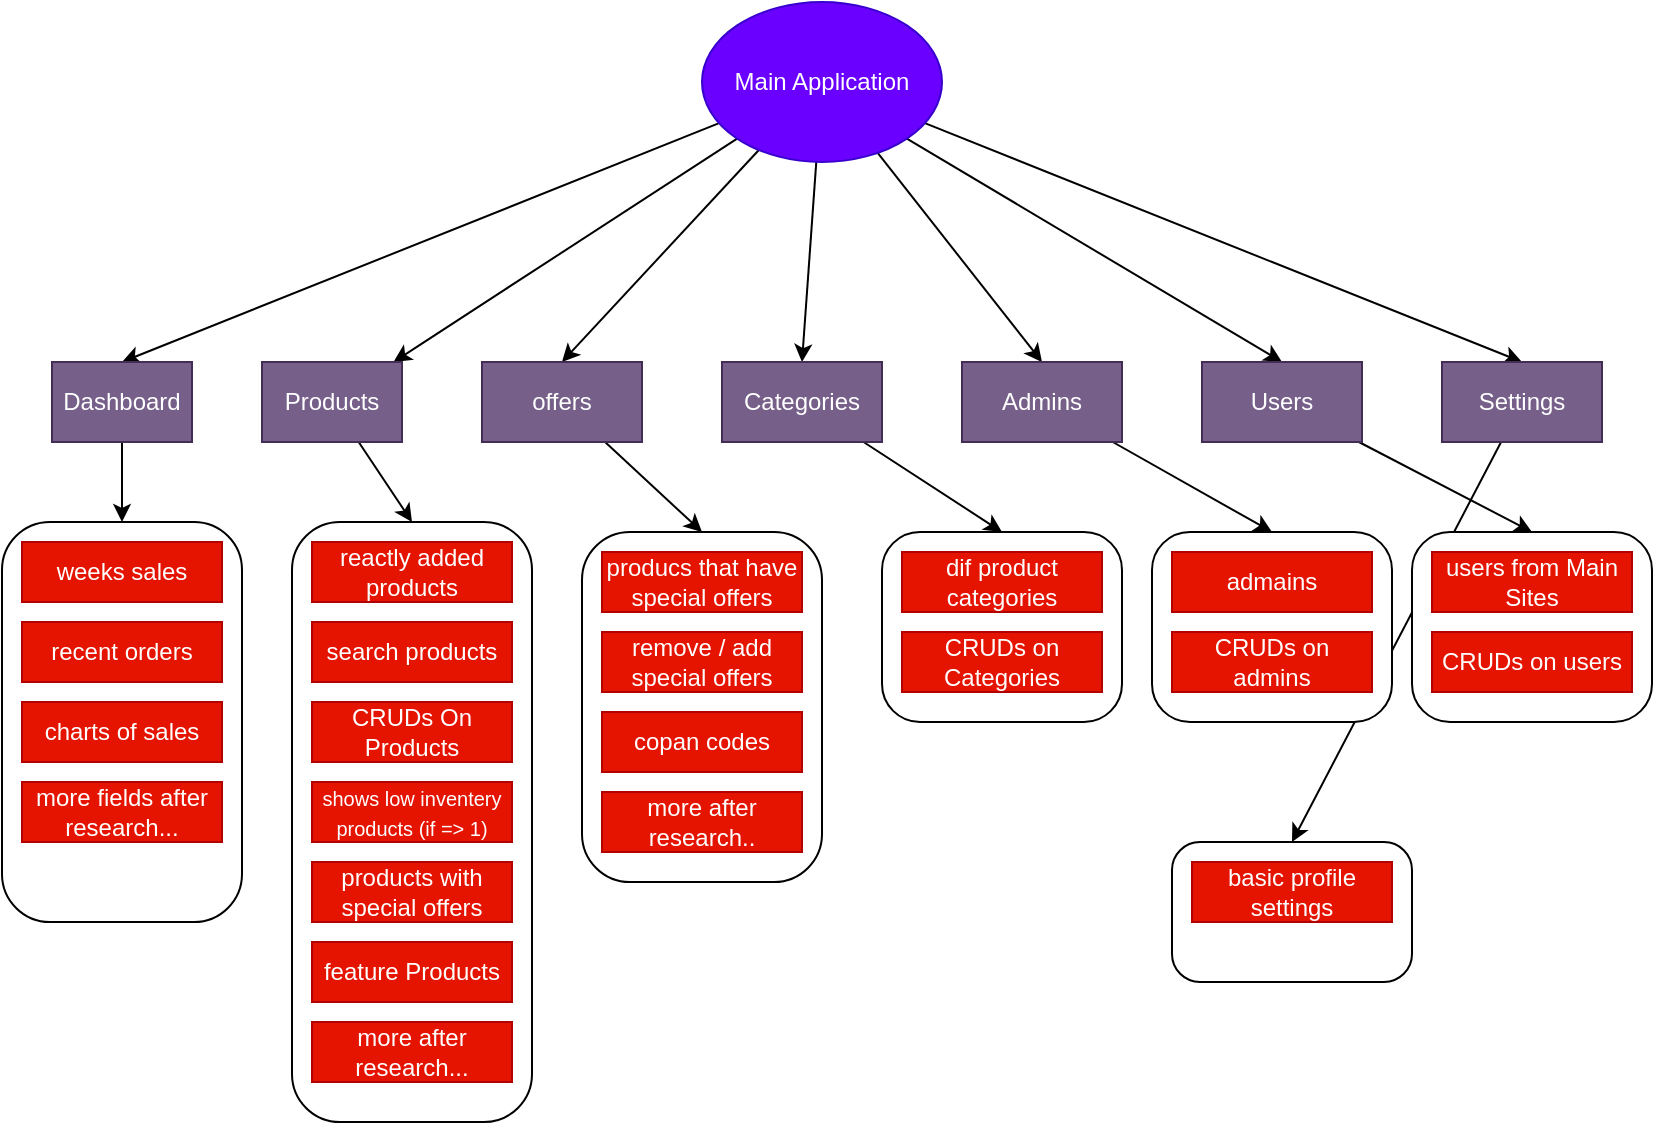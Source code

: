 <mxfile>
    <diagram id="CBJchcu9biCFpr7hSzq9" name="Page-1">
        <mxGraphModel dx="574" dy="1759" grid="1" gridSize="10" guides="1" tooltips="1" connect="1" arrows="1" fold="1" page="1" pageScale="1" pageWidth="850" pageHeight="1100" math="0" shadow="0">
            <root>
                <mxCell id="0"/>
                <mxCell id="1" parent="0"/>
                <mxCell id="3" style="edgeStyle=none;html=1;entryX=0.5;entryY=0;entryDx=0;entryDy=0;" parent="1" source="2" target="12" edge="1">
                    <mxGeometry relative="1" as="geometry">
                        <mxPoint x="268" y="-660" as="targetPoint"/>
                    </mxGeometry>
                </mxCell>
                <mxCell id="4" style="edgeStyle=none;html=1;exitX=1;exitY=1;exitDx=0;exitDy=0;entryX=0.5;entryY=0;entryDx=0;entryDy=0;" parent="1" source="2" target="15" edge="1">
                    <mxGeometry relative="1" as="geometry">
                        <mxPoint x="658" y="-660" as="targetPoint"/>
                    </mxGeometry>
                </mxCell>
                <mxCell id="5" style="edgeStyle=none;html=1;exitX=0;exitY=1;exitDx=0;exitDy=0;" parent="1" source="2" target="11" edge="1">
                    <mxGeometry relative="1" as="geometry">
                        <mxPoint x="148" y="-680" as="targetPoint"/>
                    </mxGeometry>
                </mxCell>
                <mxCell id="9" style="edgeStyle=none;html=1;entryX=0.5;entryY=0;entryDx=0;entryDy=0;" parent="1" source="2" target="14" edge="1">
                    <mxGeometry relative="1" as="geometry">
                        <mxPoint x="518" y="-660" as="targetPoint"/>
                    </mxGeometry>
                </mxCell>
                <mxCell id="10" style="edgeStyle=none;html=1;entryX=0.5;entryY=0;entryDx=0;entryDy=0;" parent="1" source="2" target="13" edge="1">
                    <mxGeometry relative="1" as="geometry">
                        <mxPoint x="358" y="-660" as="targetPoint"/>
                    </mxGeometry>
                </mxCell>
                <mxCell id="16" style="edgeStyle=none;html=1;entryX=0.5;entryY=0;entryDx=0;entryDy=0;" parent="1" source="2" target="17" edge="1">
                    <mxGeometry relative="1" as="geometry">
                        <mxPoint x="718" y="-620" as="targetPoint"/>
                    </mxGeometry>
                </mxCell>
                <mxCell id="22" style="edgeStyle=none;html=1;entryX=0.5;entryY=0;entryDx=0;entryDy=0;" parent="1" source="2" target="23" edge="1">
                    <mxGeometry relative="1" as="geometry">
                        <mxPoint x="98" y="-620" as="targetPoint"/>
                    </mxGeometry>
                </mxCell>
                <mxCell id="2" value="Main Application&lt;br&gt;" style="ellipse;whiteSpace=wrap;html=1;fillColor=#6a00ff;fontColor=#ffffff;strokeColor=#3700CC;" parent="1" vertex="1">
                    <mxGeometry x="363" y="-900" width="120" height="80" as="geometry"/>
                </mxCell>
                <mxCell id="32" style="edgeStyle=none;html=1;entryX=0.5;entryY=0;entryDx=0;entryDy=0;" parent="1" source="11" target="27" edge="1">
                    <mxGeometry relative="1" as="geometry"/>
                </mxCell>
                <mxCell id="11" value="Products" style="rounded=0;whiteSpace=wrap;html=1;fillColor=#76608a;fontColor=#ffffff;strokeColor=#432D57;" parent="1" vertex="1">
                    <mxGeometry x="143" y="-720" width="70" height="40" as="geometry"/>
                </mxCell>
                <mxCell id="42" style="edgeStyle=none;html=1;fontSize=10;entryX=0.5;entryY=0;entryDx=0;entryDy=0;" parent="1" source="12" target="37" edge="1">
                    <mxGeometry relative="1" as="geometry"/>
                </mxCell>
                <mxCell id="12" value="offers" style="rounded=0;whiteSpace=wrap;html=1;fillColor=#76608a;fontColor=#ffffff;strokeColor=#432D57;" parent="1" vertex="1">
                    <mxGeometry x="253" y="-720" width="80" height="40" as="geometry"/>
                </mxCell>
                <mxCell id="48" style="edgeStyle=none;html=1;entryX=0.5;entryY=0;entryDx=0;entryDy=0;fontSize=10;" parent="1" source="13" target="43" edge="1">
                    <mxGeometry relative="1" as="geometry"/>
                </mxCell>
                <mxCell id="13" value="Categories" style="rounded=0;whiteSpace=wrap;html=1;fillColor=#76608a;fontColor=#ffffff;strokeColor=#432D57;" parent="1" vertex="1">
                    <mxGeometry x="373" y="-720" width="80" height="40" as="geometry"/>
                </mxCell>
                <mxCell id="52" style="edgeStyle=none;html=1;fontSize=10;entryX=0.5;entryY=0;entryDx=0;entryDy=0;" parent="1" source="14" target="49" edge="1">
                    <mxGeometry relative="1" as="geometry"/>
                </mxCell>
                <mxCell id="14" value="Admins" style="rounded=0;whiteSpace=wrap;html=1;fillColor=#76608a;fontColor=#ffffff;strokeColor=#432D57;" parent="1" vertex="1">
                    <mxGeometry x="493" y="-720" width="80" height="40" as="geometry"/>
                </mxCell>
                <mxCell id="56" style="edgeStyle=none;html=1;entryX=0.5;entryY=0;entryDx=0;entryDy=0;fontSize=10;" parent="1" source="15" target="53" edge="1">
                    <mxGeometry relative="1" as="geometry"/>
                </mxCell>
                <mxCell id="15" value="Users" style="rounded=0;whiteSpace=wrap;html=1;fillColor=#76608a;fontColor=#ffffff;strokeColor=#432D57;" parent="1" vertex="1">
                    <mxGeometry x="613" y="-720" width="80" height="40" as="geometry"/>
                </mxCell>
                <mxCell id="60" style="edgeStyle=none;html=1;entryX=0.5;entryY=0;entryDx=0;entryDy=0;fontSize=10;" parent="1" source="17" target="57" edge="1">
                    <mxGeometry relative="1" as="geometry"/>
                </mxCell>
                <mxCell id="17" value="Settings" style="rounded=0;whiteSpace=wrap;html=1;fillColor=#76608a;fontColor=#ffffff;strokeColor=#432D57;" parent="1" vertex="1">
                    <mxGeometry x="733" y="-720" width="80" height="40" as="geometry"/>
                </mxCell>
                <mxCell id="19" value="" style="rounded=1;whiteSpace=wrap;html=1;arcSize=20;" parent="1" vertex="1">
                    <mxGeometry x="13" y="-640" width="120" height="200" as="geometry"/>
                </mxCell>
                <mxCell id="20" value="weeks sales" style="rounded=0;whiteSpace=wrap;html=1;fillColor=#e51400;fontColor=#ffffff;strokeColor=#B20000;" parent="1" vertex="1">
                    <mxGeometry x="23" y="-630" width="100" height="30" as="geometry"/>
                </mxCell>
                <mxCell id="21" value="recent orders" style="rounded=0;whiteSpace=wrap;html=1;fillColor=#e51400;fontColor=#ffffff;strokeColor=#B20000;" parent="1" vertex="1">
                    <mxGeometry x="23" y="-590" width="100" height="30" as="geometry"/>
                </mxCell>
                <mxCell id="24" style="edgeStyle=none;html=1;" parent="1" source="23" target="19" edge="1">
                    <mxGeometry relative="1" as="geometry"/>
                </mxCell>
                <mxCell id="23" value="Dashboard" style="rounded=0;whiteSpace=wrap;html=1;fillColor=#76608a;fontColor=#ffffff;strokeColor=#432D57;" parent="1" vertex="1">
                    <mxGeometry x="38" y="-720" width="70" height="40" as="geometry"/>
                </mxCell>
                <mxCell id="25" value="charts of sales" style="rounded=0;whiteSpace=wrap;html=1;fillColor=#e51400;fontColor=#ffffff;strokeColor=#B20000;" parent="1" vertex="1">
                    <mxGeometry x="23" y="-550" width="100" height="30" as="geometry"/>
                </mxCell>
                <mxCell id="26" value="more fields after research..." style="rounded=0;whiteSpace=wrap;html=1;fillColor=#e51400;fontColor=#ffffff;strokeColor=#B20000;" parent="1" vertex="1">
                    <mxGeometry x="23" y="-510" width="100" height="30" as="geometry"/>
                </mxCell>
                <mxCell id="27" value="" style="rounded=1;whiteSpace=wrap;html=1;arcSize=20;" parent="1" vertex="1">
                    <mxGeometry x="158" y="-640" width="120" height="300" as="geometry"/>
                </mxCell>
                <mxCell id="28" value="reactly added products" style="rounded=0;whiteSpace=wrap;html=1;fillColor=#e51400;fontColor=#ffffff;strokeColor=#B20000;" parent="1" vertex="1">
                    <mxGeometry x="168" y="-630" width="100" height="30" as="geometry"/>
                </mxCell>
                <mxCell id="29" value="search products" style="rounded=0;whiteSpace=wrap;html=1;fillColor=#e51400;fontColor=#ffffff;strokeColor=#B20000;" parent="1" vertex="1">
                    <mxGeometry x="168" y="-590" width="100" height="30" as="geometry"/>
                </mxCell>
                <mxCell id="30" value="CRUDs On Products" style="rounded=0;whiteSpace=wrap;html=1;fillColor=#e51400;fontColor=#ffffff;strokeColor=#B20000;" parent="1" vertex="1">
                    <mxGeometry x="168" y="-550" width="100" height="30" as="geometry"/>
                </mxCell>
                <mxCell id="31" value="&lt;font style=&quot;font-size: 10px;&quot;&gt;shows low inventery products (if =&amp;gt; 1)&lt;/font&gt;" style="rounded=0;whiteSpace=wrap;html=1;fillColor=#e51400;fontColor=#ffffff;strokeColor=#B20000;" parent="1" vertex="1">
                    <mxGeometry x="168" y="-510" width="100" height="30" as="geometry"/>
                </mxCell>
                <mxCell id="33" value="products with special offers" style="rounded=0;whiteSpace=wrap;html=1;fillColor=#e51400;fontColor=#ffffff;strokeColor=#B20000;" parent="1" vertex="1">
                    <mxGeometry x="168" y="-470" width="100" height="30" as="geometry"/>
                </mxCell>
                <mxCell id="34" value="feature Products" style="rounded=0;whiteSpace=wrap;html=1;fillColor=#e51400;fontColor=#ffffff;strokeColor=#B20000;" parent="1" vertex="1">
                    <mxGeometry x="168" y="-430" width="100" height="30" as="geometry"/>
                </mxCell>
                <mxCell id="36" value="more after research..." style="rounded=0;whiteSpace=wrap;html=1;fillColor=#e51400;fontColor=#ffffff;strokeColor=#B20000;" parent="1" vertex="1">
                    <mxGeometry x="168" y="-390" width="100" height="30" as="geometry"/>
                </mxCell>
                <mxCell id="37" value="" style="rounded=1;whiteSpace=wrap;html=1;arcSize=20;" parent="1" vertex="1">
                    <mxGeometry x="303" y="-635" width="120" height="175" as="geometry"/>
                </mxCell>
                <mxCell id="38" value="producs that have special offers" style="rounded=0;whiteSpace=wrap;html=1;fillColor=#e51400;fontColor=#ffffff;strokeColor=#B20000;" parent="1" vertex="1">
                    <mxGeometry x="313" y="-625" width="100" height="30" as="geometry"/>
                </mxCell>
                <mxCell id="39" value="&lt;p style=&quot;line-height: 120%;&quot;&gt;remove / add special offers&lt;/p&gt;" style="rounded=0;whiteSpace=wrap;html=1;fillColor=#e51400;fontColor=#ffffff;strokeColor=#B20000;" parent="1" vertex="1">
                    <mxGeometry x="313" y="-585" width="100" height="30" as="geometry"/>
                </mxCell>
                <mxCell id="40" value="copan codes" style="rounded=0;whiteSpace=wrap;html=1;fillColor=#e51400;fontColor=#ffffff;strokeColor=#B20000;" parent="1" vertex="1">
                    <mxGeometry x="313" y="-545" width="100" height="30" as="geometry"/>
                </mxCell>
                <mxCell id="41" value="more after research.." style="rounded=0;whiteSpace=wrap;html=1;fillColor=#e51400;fontColor=#ffffff;strokeColor=#B20000;" parent="1" vertex="1">
                    <mxGeometry x="313" y="-505" width="100" height="30" as="geometry"/>
                </mxCell>
                <mxCell id="43" value="" style="rounded=1;whiteSpace=wrap;html=1;arcSize=20;" parent="1" vertex="1">
                    <mxGeometry x="453" y="-635" width="120" height="95" as="geometry"/>
                </mxCell>
                <mxCell id="44" value="dif product categories" style="rounded=0;whiteSpace=wrap;html=1;fillColor=#e51400;fontColor=#ffffff;strokeColor=#B20000;" parent="1" vertex="1">
                    <mxGeometry x="463" y="-625" width="100" height="30" as="geometry"/>
                </mxCell>
                <mxCell id="45" value="&lt;p style=&quot;line-height: 120%;&quot;&gt;CRUDs on Categories&lt;/p&gt;" style="rounded=0;whiteSpace=wrap;html=1;fillColor=#e51400;fontColor=#ffffff;strokeColor=#B20000;" parent="1" vertex="1">
                    <mxGeometry x="463" y="-585" width="100" height="30" as="geometry"/>
                </mxCell>
                <mxCell id="49" value="" style="rounded=1;whiteSpace=wrap;html=1;arcSize=20;" parent="1" vertex="1">
                    <mxGeometry x="588" y="-635" width="120" height="95" as="geometry"/>
                </mxCell>
                <mxCell id="50" value="admains" style="rounded=0;whiteSpace=wrap;html=1;fillColor=#e51400;fontColor=#ffffff;strokeColor=#B20000;" parent="1" vertex="1">
                    <mxGeometry x="598" y="-625" width="100" height="30" as="geometry"/>
                </mxCell>
                <mxCell id="51" value="&lt;p style=&quot;line-height: 120%;&quot;&gt;CRUDs on admins&lt;/p&gt;" style="rounded=0;whiteSpace=wrap;html=1;fillColor=#e51400;fontColor=#ffffff;strokeColor=#B20000;" parent="1" vertex="1">
                    <mxGeometry x="598" y="-585" width="100" height="30" as="geometry"/>
                </mxCell>
                <mxCell id="53" value="" style="rounded=1;whiteSpace=wrap;html=1;arcSize=20;" parent="1" vertex="1">
                    <mxGeometry x="718" y="-635" width="120" height="95" as="geometry"/>
                </mxCell>
                <mxCell id="54" value="users from Main Sites" style="rounded=0;whiteSpace=wrap;html=1;fillColor=#e51400;fontColor=#ffffff;strokeColor=#B20000;" parent="1" vertex="1">
                    <mxGeometry x="728" y="-625" width="100" height="30" as="geometry"/>
                </mxCell>
                <mxCell id="55" value="&lt;p style=&quot;line-height: 120%;&quot;&gt;CRUDs on users&lt;/p&gt;" style="rounded=0;whiteSpace=wrap;html=1;fillColor=#e51400;fontColor=#ffffff;strokeColor=#B20000;" parent="1" vertex="1">
                    <mxGeometry x="728" y="-585" width="100" height="30" as="geometry"/>
                </mxCell>
                <mxCell id="57" value="" style="rounded=1;whiteSpace=wrap;html=1;arcSize=20;" parent="1" vertex="1">
                    <mxGeometry x="598" y="-480" width="120" height="70" as="geometry"/>
                </mxCell>
                <mxCell id="58" value="basic profile settings" style="rounded=0;whiteSpace=wrap;html=1;fillColor=#e51400;fontColor=#ffffff;strokeColor=#B20000;" parent="1" vertex="1">
                    <mxGeometry x="608" y="-470" width="100" height="30" as="geometry"/>
                </mxCell>
            </root>
        </mxGraphModel>
    </diagram>
    <diagram id="1lpI_si6nV1-yk63kEwp" name="Page-2">
        <mxGraphModel dx="574" dy="659" grid="1" gridSize="10" guides="1" tooltips="1" connect="1" arrows="1" fold="1" page="1" pageScale="1" pageWidth="850" pageHeight="1100" math="0" shadow="0">
            <root>
                <mxCell id="0"/>
                <mxCell id="1" parent="0"/>
                <mxCell id="TsuyNeJBnMlfmrbfiwAa-9" value="" style="swimlane;startSize=20;horizontal=0;childLayout=treeLayout;horizontalTree=1;resizable=0;containerType=tree;fontSize=12;fillColor=none;strokeColor=#0F1D08;" parent="1" vertex="1">
                    <mxGeometry x="90" y="170" width="730" height="160" as="geometry"/>
                </mxCell>
                <mxCell id="TsuyNeJBnMlfmrbfiwAa-11" value="description" style="whiteSpace=wrap;html=1;fontSize=18;" parent="TsuyNeJBnMlfmrbfiwAa-9" vertex="1">
                    <mxGeometry x="230" y="10" width="100" height="40" as="geometry"/>
                </mxCell>
                <mxCell id="TsuyNeJBnMlfmrbfiwAa-13" value="price" style="whiteSpace=wrap;html=1;fontSize=18;" parent="TsuyNeJBnMlfmrbfiwAa-9" vertex="1">
                    <mxGeometry x="230" y="90" width="100" height="40" as="geometry"/>
                </mxCell>
                <mxCell id="TsuyNeJBnMlfmrbfiwAa-44" value="string, required,&amp;nbsp;" style="whiteSpace=wrap;html=1;fontSize=18;align=center;" parent="TsuyNeJBnMlfmrbfiwAa-9" vertex="1">
                    <mxGeometry x="360" y="10" width="370" height="40" as="geometry"/>
                </mxCell>
                <mxCell id="TsuyNeJBnMlfmrbfiwAa-47" value="number, required,&amp;nbsp;" style="whiteSpace=wrap;html=1;fontSize=18;align=center;" parent="TsuyNeJBnMlfmrbfiwAa-9" vertex="1">
                    <mxGeometry x="360" y="90" width="370" height="40" as="geometry"/>
                </mxCell>
                <mxCell id="TsuyNeJBnMlfmrbfiwAa-17" style="edgeStyle=elbowEdgeStyle;html=1;fontSize=18;entryX=0;entryY=0.5;entryDx=0;entryDy=0;" parent="1" source="TsuyNeJBnMlfmrbfiwAa-10" target="TsuyNeJBnMlfmrbfiwAa-22" edge="1">
                    <mxGeometry relative="1" as="geometry">
                        <mxPoint x="280" y="150" as="targetPoint"/>
                    </mxGeometry>
                </mxCell>
                <mxCell id="TsuyNeJBnMlfmrbfiwAa-18" style="edgeStyle=elbowEdgeStyle;html=1;fontSize=18;entryX=0;entryY=0.5;entryDx=0;entryDy=0;" parent="1" source="TsuyNeJBnMlfmrbfiwAa-10" target="TsuyNeJBnMlfmrbfiwAa-19" edge="1">
                    <mxGeometry relative="1" as="geometry">
                        <mxPoint x="280" y="370" as="targetPoint"/>
                    </mxGeometry>
                </mxCell>
                <mxCell id="TsuyNeJBnMlfmrbfiwAa-19" value="stock" style="whiteSpace=wrap;html=1;fontSize=18;" parent="1" vertex="1">
                    <mxGeometry x="320" y="340" width="100" height="40" as="geometry"/>
                </mxCell>
                <mxCell id="TsuyNeJBnMlfmrbfiwAa-24" style="edgeStyle=elbowEdgeStyle;html=1;entryX=0;entryY=0.5;entryDx=0;entryDy=0;fontSize=18;fontColor=#050304;" parent="1" source="TsuyNeJBnMlfmrbfiwAa-10" target="TsuyNeJBnMlfmrbfiwAa-23" edge="1">
                    <mxGeometry relative="1" as="geometry"/>
                </mxCell>
                <mxCell id="TsuyNeJBnMlfmrbfiwAa-26" style="edgeStyle=elbowEdgeStyle;html=1;fontSize=18;fontColor=#050304;entryX=0;entryY=0.5;entryDx=0;entryDy=0;" parent="1" source="TsuyNeJBnMlfmrbfiwAa-10" target="TsuyNeJBnMlfmrbfiwAa-25" edge="1">
                    <mxGeometry relative="1" as="geometry">
                        <mxPoint x="250" y="530" as="targetPoint"/>
                    </mxGeometry>
                </mxCell>
                <mxCell id="TsuyNeJBnMlfmrbfiwAa-27" style="edgeStyle=elbowEdgeStyle;html=1;entryX=0;entryY=0.5;entryDx=0;entryDy=0;fontSize=18;fontColor=#050304;" parent="1" source="TsuyNeJBnMlfmrbfiwAa-10" target="TsuyNeJBnMlfmrbfiwAa-11" edge="1">
                    <mxGeometry relative="1" as="geometry"/>
                </mxCell>
                <mxCell id="TsuyNeJBnMlfmrbfiwAa-29" style="edgeStyle=elbowEdgeStyle;html=1;entryX=0;entryY=0.5;entryDx=0;entryDy=0;fontSize=18;fontColor=#050304;" parent="1" source="TsuyNeJBnMlfmrbfiwAa-10" target="TsuyNeJBnMlfmrbfiwAa-28" edge="1">
                    <mxGeometry relative="1" as="geometry"/>
                </mxCell>
                <mxCell id="TsuyNeJBnMlfmrbfiwAa-31" style="edgeStyle=elbowEdgeStyle;html=1;entryX=0;entryY=0.5;entryDx=0;entryDy=0;fontSize=18;fontColor=#050304;" parent="1" source="TsuyNeJBnMlfmrbfiwAa-10" target="TsuyNeJBnMlfmrbfiwAa-30" edge="1">
                    <mxGeometry relative="1" as="geometry"/>
                </mxCell>
                <mxCell id="TsuyNeJBnMlfmrbfiwAa-33" style="edgeStyle=elbowEdgeStyle;html=1;entryX=0;entryY=0.5;entryDx=0;entryDy=0;fontSize=18;fontColor=#050304;" parent="1" source="TsuyNeJBnMlfmrbfiwAa-10" target="TsuyNeJBnMlfmrbfiwAa-32" edge="1">
                    <mxGeometry relative="1" as="geometry"/>
                </mxCell>
                <mxCell id="TsuyNeJBnMlfmrbfiwAa-35" style="edgeStyle=elbowEdgeStyle;html=1;fontSize=18;fontColor=#050304;" parent="1" source="TsuyNeJBnMlfmrbfiwAa-10" target="TsuyNeJBnMlfmrbfiwAa-34" edge="1">
                    <mxGeometry relative="1" as="geometry"/>
                </mxCell>
                <mxCell id="TsuyNeJBnMlfmrbfiwAa-37" style="edgeStyle=elbowEdgeStyle;html=1;entryX=0;entryY=0.5;entryDx=0;entryDy=0;fontSize=18;fontColor=#050304;" parent="1" source="TsuyNeJBnMlfmrbfiwAa-10" target="TsuyNeJBnMlfmrbfiwAa-36" edge="1">
                    <mxGeometry relative="1" as="geometry"/>
                </mxCell>
                <mxCell id="TsuyNeJBnMlfmrbfiwAa-10" value="&lt;h1&gt;&lt;font style=&quot;font-size: 24px;&quot; color=&quot;#050304&quot;&gt;Products Structure&lt;/font&gt;&lt;/h1&gt;" style="whiteSpace=wrap;html=1;fontSize=18;fillColor=#1ba1e2;fontColor=#ffffff;strokeColor=#006EAF;" parent="1" vertex="1">
                    <mxGeometry y="440" width="230" height="100" as="geometry"/>
                </mxCell>
                <mxCell id="TsuyNeJBnMlfmrbfiwAa-14" value="" style="edgeStyle=elbowEdgeStyle;html=1;rounded=1;sourcePerimeterSpacing=0;targetPerimeterSpacing=0;startSize=6;endSize=6;fontSize=18;" parent="1" source="TsuyNeJBnMlfmrbfiwAa-10" target="TsuyNeJBnMlfmrbfiwAa-13" edge="1">
                    <mxGeometry relative="1" as="geometry"/>
                </mxCell>
                <mxCell id="TsuyNeJBnMlfmrbfiwAa-39" value="" style="html=1;fontSize=24;fontColor=#050304;" parent="1" source="TsuyNeJBnMlfmrbfiwAa-22" target="TsuyNeJBnMlfmrbfiwAa-38" edge="1">
                    <mxGeometry relative="1" as="geometry"/>
                </mxCell>
                <mxCell id="TsuyNeJBnMlfmrbfiwAa-22" value="product name" style="whiteSpace=wrap;html=1;fontSize=18;" parent="1" vertex="1">
                    <mxGeometry x="320" y="100" width="100" height="40" as="geometry"/>
                </mxCell>
                <mxCell id="TsuyNeJBnMlfmrbfiwAa-23" value="images" style="whiteSpace=wrap;html=1;fontSize=18;" parent="1" vertex="1">
                    <mxGeometry x="320" y="420" width="100" height="40" as="geometry"/>
                </mxCell>
                <mxCell id="TsuyNeJBnMlfmrbfiwAa-25" value="createdBy" style="whiteSpace=wrap;html=1;fontSize=18;" parent="1" vertex="1">
                    <mxGeometry x="320" y="500" width="100" height="40" as="geometry"/>
                </mxCell>
                <mxCell id="TsuyNeJBnMlfmrbfiwAa-28" value="category" style="whiteSpace=wrap;html=1;fontSize=18;" parent="1" vertex="1">
                    <mxGeometry x="320" y="580" width="100" height="40" as="geometry"/>
                </mxCell>
                <mxCell id="TsuyNeJBnMlfmrbfiwAa-30" value="properties" style="whiteSpace=wrap;html=1;fontSize=18;" parent="1" vertex="1">
                    <mxGeometry x="320" y="660" width="100" height="40" as="geometry"/>
                </mxCell>
                <mxCell id="TsuyNeJBnMlfmrbfiwAa-32" value="reviews" style="whiteSpace=wrap;html=1;fontSize=18;" parent="1" vertex="1">
                    <mxGeometry x="320" y="740" width="100" height="40" as="geometry"/>
                </mxCell>
                <mxCell id="TsuyNeJBnMlfmrbfiwAa-34" value="discout" style="whiteSpace=wrap;html=1;fontSize=18;" parent="1" vertex="1">
                    <mxGeometry x="320" y="820" width="100" height="40" as="geometry"/>
                </mxCell>
                <mxCell id="TsuyNeJBnMlfmrbfiwAa-36" value="special offer" style="whiteSpace=wrap;html=1;fontSize=18;" parent="1" vertex="1">
                    <mxGeometry x="320" y="900" width="100" height="40" as="geometry"/>
                </mxCell>
                <mxCell id="TsuyNeJBnMlfmrbfiwAa-38" value="string, required,&amp;nbsp;" style="whiteSpace=wrap;html=1;fontSize=18;align=center;" parent="1" vertex="1">
                    <mxGeometry x="450" y="100" width="370" height="40" as="geometry"/>
                </mxCell>
                <mxCell id="TsuyNeJBnMlfmrbfiwAa-49" value="number, required,&amp;nbsp;" style="whiteSpace=wrap;html=1;fontSize=18;align=center;" parent="1" vertex="1">
                    <mxGeometry x="450" y="340" width="370" height="40" as="geometry"/>
                </mxCell>
                <mxCell id="TsuyNeJBnMlfmrbfiwAa-50" value="file (url string), required, array of object" style="whiteSpace=wrap;html=1;fontSize=18;align=center;" parent="1" vertex="1">
                    <mxGeometry x="440" y="420" width="370" height="40" as="geometry"/>
                </mxCell>
                <mxCell id="TsuyNeJBnMlfmrbfiwAa-51" value="ref =&amp;gt; admin Id, (auto select from session)" style="whiteSpace=wrap;html=1;fontSize=18;align=center;" parent="1" vertex="1">
                    <mxGeometry x="440" y="500" width="370" height="40" as="geometry"/>
                </mxCell>
                <mxCell id="TsuyNeJBnMlfmrbfiwAa-52" value="ref =&amp;gt; category Id, required" style="whiteSpace=wrap;html=1;fontSize=18;align=center;" parent="1" vertex="1">
                    <mxGeometry x="440" y="580" width="370" height="40" as="geometry"/>
                </mxCell>
                <mxCell id="TsuyNeJBnMlfmrbfiwAa-53" value="min =&amp;gt; 1, arrary of object" style="whiteSpace=wrap;html=1;fontSize=18;align=center;" parent="1" vertex="1">
                    <mxGeometry x="440" y="660" width="370" height="40" as="geometry"/>
                </mxCell>
                <mxCell id="TsuyNeJBnMlfmrbfiwAa-54" value="array of object" style="whiteSpace=wrap;html=1;fontSize=18;align=center;" parent="1" vertex="1">
                    <mxGeometry x="440" y="740" width="370" height="40" as="geometry"/>
                </mxCell>
                <mxCell id="TsuyNeJBnMlfmrbfiwAa-55" value="discout value ( in 100) =&amp;gt; price auto select" style="whiteSpace=wrap;html=1;fontSize=18;align=center;" parent="1" vertex="1">
                    <mxGeometry x="440" y="820" width="370" height="40" as="geometry"/>
                </mxCell>
                <mxCell id="TsuyNeJBnMlfmrbfiwAa-56" value="after research" style="whiteSpace=wrap;html=1;fontSize=18;align=center;" parent="1" vertex="1">
                    <mxGeometry x="440" y="900" width="370" height="40" as="geometry"/>
                </mxCell>
            </root>
        </mxGraphModel>
    </diagram>
</mxfile>